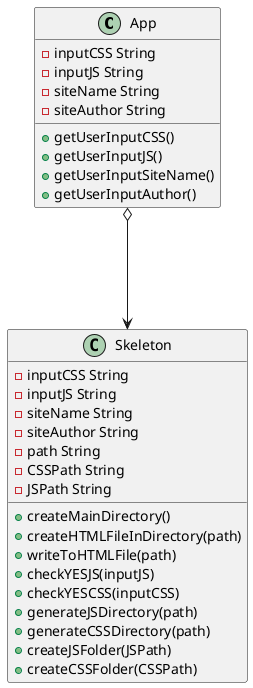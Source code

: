 @startuml
'https://plantuml.com/sequence-diagram

class App {
    - inputCSS String
    - inputJS String
    - siteName String
    - siteAuthor String

    + getUserInputCSS()
    + getUserInputJS()
    + getUserInputSiteName()
    + getUserInputAuthor()
}

class Skeleton {
    - inputCSS String
    - inputJS String
    - siteName String
    - siteAuthor String
    - path String
    - CSSPath String
    - JSPath String

    + createMainDirectory()
    + createHTMLFileInDirectory(path)
    + writeToHTMLFile(path)
    + checkYESJS(inputJS)
    + checkYESCSS(inputCSS)
    + generateJSDirectory(path)
    + generateCSSDirectory(path)
    + createJSFolder(JSPath)
    + createCSSFolder(CSSPath)
}

App o---> Skeleton
@enduml